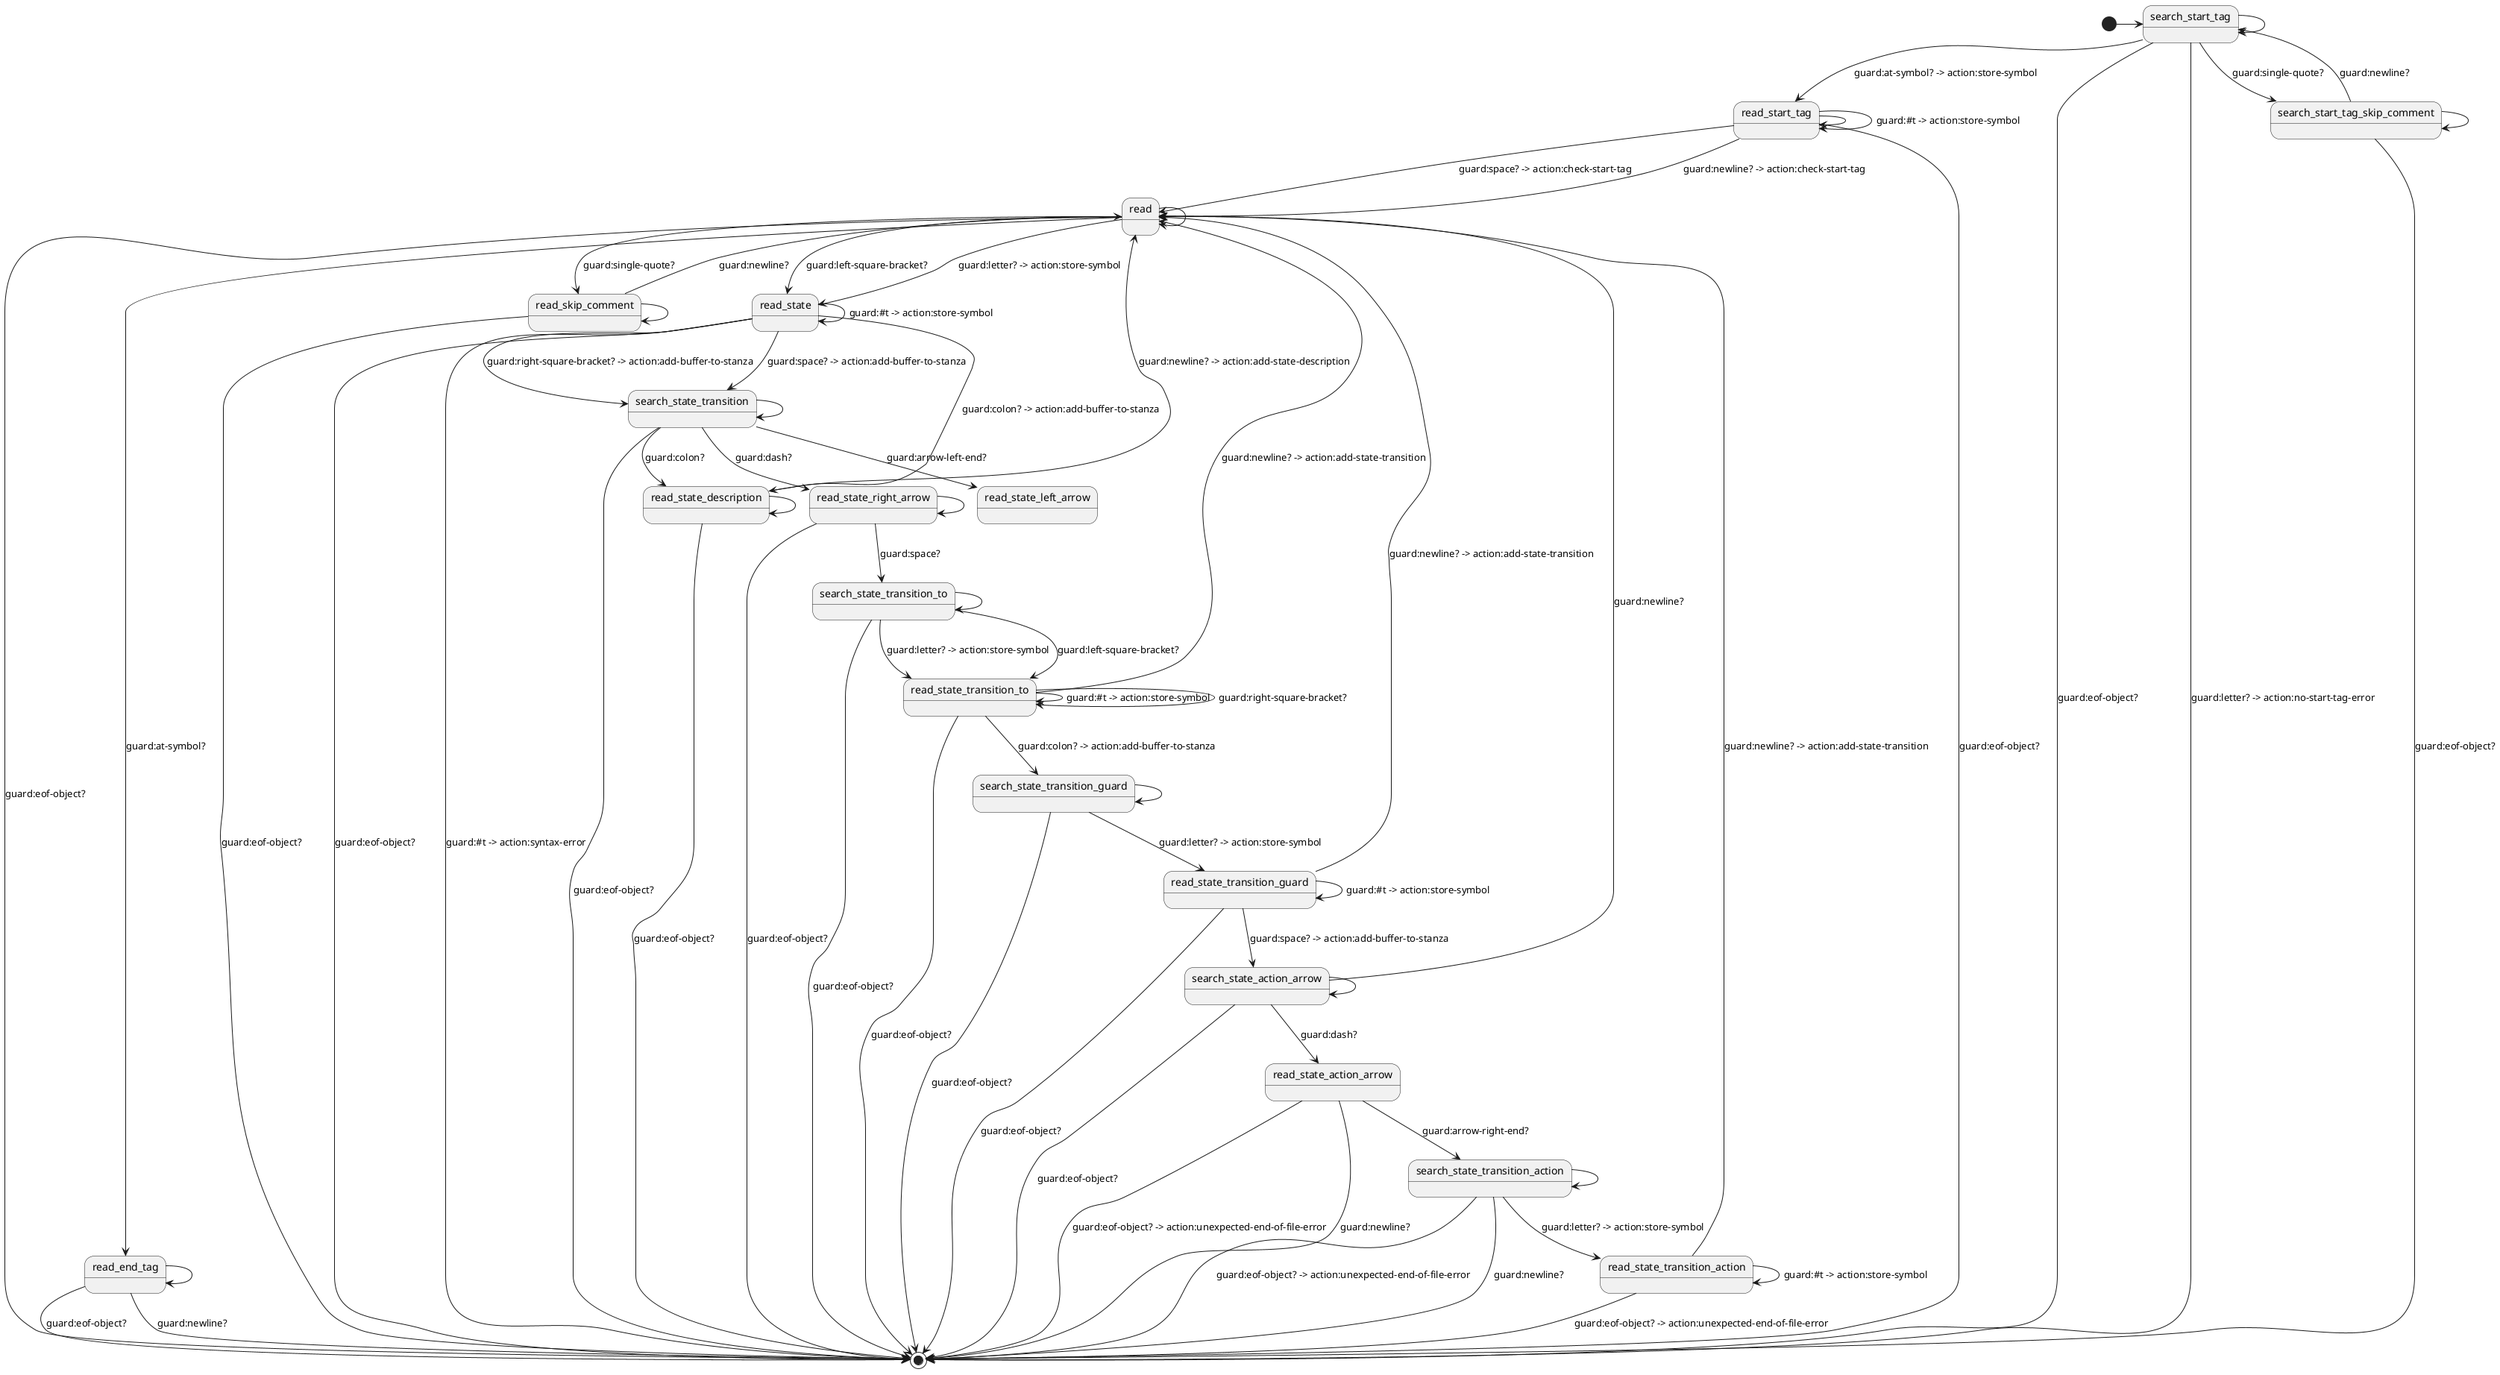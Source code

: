 @startuml
' Entry point
[*] -> search_start_tag

' Searching 
search_start_tag --> [*]: guard:eof-object?
search_start_tag --> read_start_tag: guard:at-symbol? -> action:store-symbol
search_start_tag --> search_start_tag_skip_comment: guard:single-quote?
search_start_tag --> [*]: guard:letter? -> action:no-start-tag-error
search_start_tag -> search_start_tag

' Skipping comments 
search_start_tag_skip_comment --> [*]: guard:eof-object?
search_start_tag_skip_comment --> search_start_tag: guard:newline?
search_start_tag_skip_comment --> search_start_tag_skip_comment

' Reading 
read_start_tag --> [*]: guard:eof-object?
read_start_tag --> read: guard:space? -> action:check-start-tag
read_start_tag --> read: guard:newline? -> action:check-start-tag
read_start_tag --> read_start_tag: guard:#t -> action:store-symbol
read_start_tag -> read_start_tag

' Main FSM reading state
read -> [*]: guard:eof-object?
read --> read_end_tag: guard:at-symbol?
read --> read_skip_comment: guard:single-quote?
read --> read_state: guard:left-square-bracket?
read --> read_state: guard:letter? -> action:store-symbol
read -> read

' Read @enduml tag
' TODO: Add end tag check.
read_end_tag --> [*]: guard:eof-object?
read_end_tag --> [*]: guard:newline?
read_end_tag ->  read_end_tag

' Skipping comments
read_skip_comment --> [*]: guard:eof-object?
read_skip_comment --> read: guard:newline?
read_skip_comment ->  read_skip_comment

' Reading state name
read_state --> [*]: guard:eof-object?
read_state --> [*]: guard:#t -> action:syntax-error
read_state --> search_state_transition: guard:right-square-bracket? -> action:add-buffer-to-stanza
read_state --> search_state_transition: guard:space? -> action:add-buffer-to-stanza
read_state --> read_state_description: guard:colon? -> action:add-buffer-to-stanza
read_state -> read_state: guard:#t -> action:store-symbol

' Reading state transition
search_state_transition --> [*]: guard:eof-object?
search_state_transition --> read_state_description: guard:colon?
search_state_transition --> read_state_right_arrow: guard:dash?
search_state_transition --> read_state_left_arrow: guard:arrow-left-end?
search_state_transition ->  search_state_transition

' Reading state description
read_state_description --> [*]: guard:eof-object?
read_state_description --> read: guard:newline? -> action:add-state-description
read_state_description ->  read_state_description

read_state_right_arrow --> [*]: guard:eof-object?
read_state_right_arrow --> search_state_transition_to: guard:space?
read_state_right_arrow -> read_state_right_arrow

search_state_transition_to --> [*]: guard:eof-object?
search_state_transition_to --> read_state_transition_to: guard:letter? -> action:store-symbol
search_state_transition_to --> read_state_transition_to: guard:left-square-bracket?
search_state_transition_to -> search_state_transition_to

read_state_transition_to --> [*]: guard:eof-object?
read_state_transition_to --> read_state_transition_to: guard:right-square-bracket?
read_state_transition_to --> search_state_transition_guard: guard:colon? -> action:add-buffer-to-stanza
read_state_transition_to --> read: guard:newline? -> action:add-state-transition
read_state_transition_to -> read_state_transition_to: guard:#t -> action:store-symbol

search_state_transition_guard --> [*]: guard:eof-object?
search_state_transition_guard --> read_state_transition_guard: guard:letter? -> action:store-symbol
search_state_transition_guard -> search_state_transition_guard

read_state_transition_guard --> [*]: guard:eof-object?
read_state_transition_guard --> search_state_action_arrow: guard:space? -> action:add-buffer-to-stanza
read_state_transition_guard --> read: guard:newline? -> action:add-state-transition
read_state_transition_guard -> read_state_transition_guard: guard:#t -> action:store-symbol

search_state_action_arrow --> [*]: guard:eof-object?
search_state_action_arrow --> read: guard:newline?
search_state_action_arrow --> read_state_action_arrow: guard:dash?
search_state_action_arrow -> search_state_action_arrow

read_state_action_arrow --> [*]: guard:eof-object? -> action:unexpected-end-of-file-error
read_state_action_arrow --> [*]: guard:newline?
read_state_action_arrow --> search_state_transition_action: guard:arrow-right-end?

search_state_transition_action --> [*]: guard:eof-object? -> action:unexpected-end-of-file-error
search_state_transition_action --> read_state_transition_action: guard:letter? -> action:store-symbol
search_state_transition_action --> [*]: guard:newline?
search_state_transition_action -> search_state_transition_action

read_state_transition_action --> [*]: guard:eof-object? -> action:unexpected-end-of-file-error
read_state_transition_action --> read: guard:newline? -> action:add-state-transition
read_state_transition_action -> read_state_transition_action: guard:#t -> action:store-symbol


@enduml
